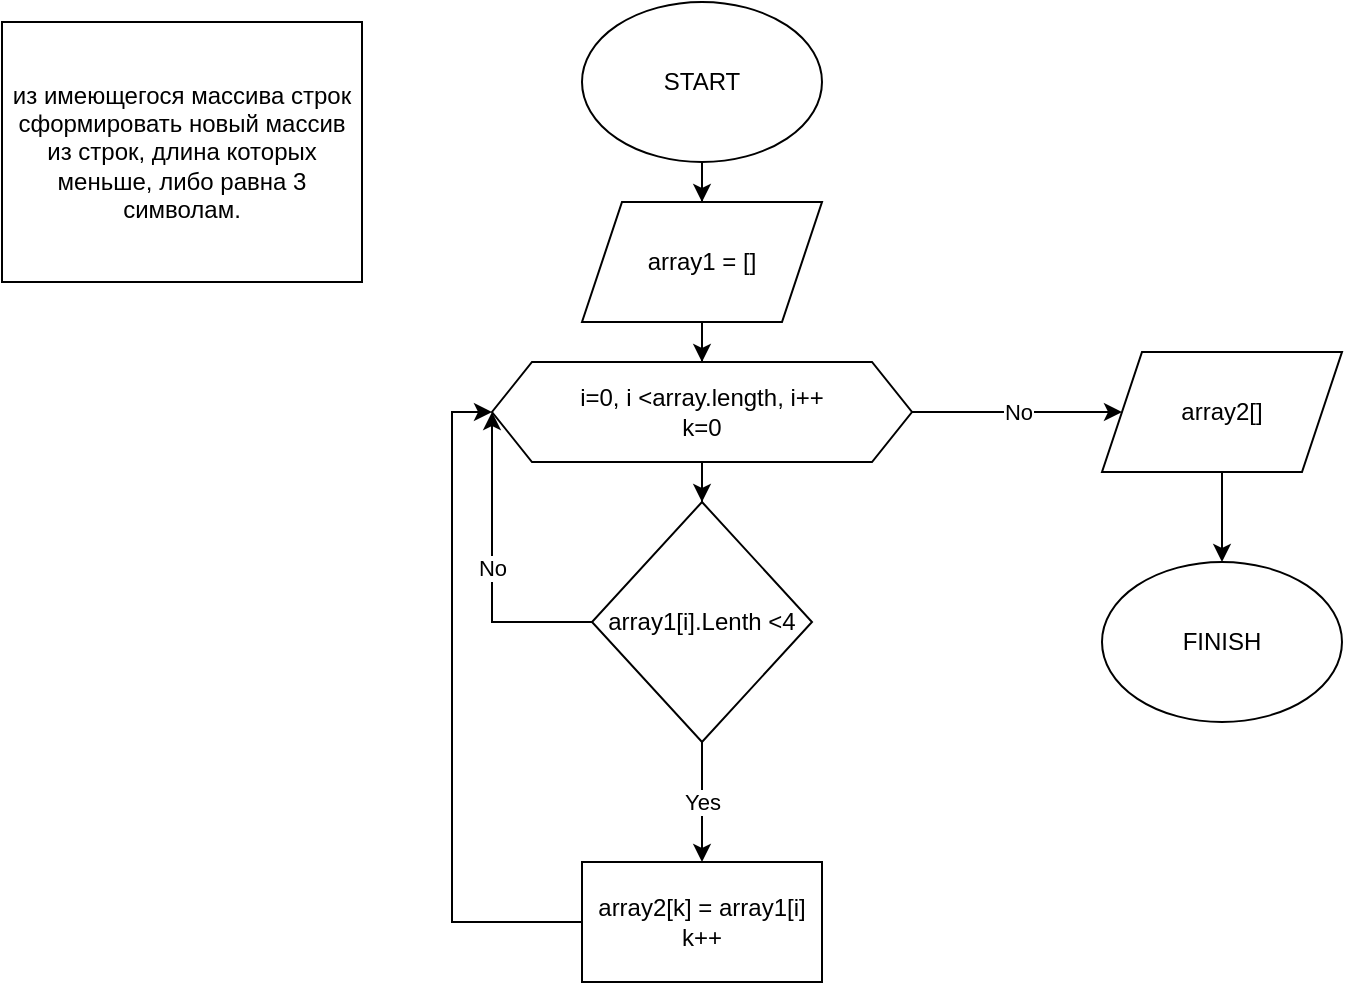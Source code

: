 <mxfile version="20.8.16" type="device"><diagram name="Страница 1" id="mhffELSE79Wucv2r8MTT"><mxGraphModel dx="1036" dy="614" grid="1" gridSize="10" guides="1" tooltips="1" connect="1" arrows="1" fold="1" page="1" pageScale="1" pageWidth="827" pageHeight="1169" math="0" shadow="0"><root><mxCell id="0"/><mxCell id="1" parent="0"/><mxCell id="IXb9c2axpNxYsT90AtSx-4" style="edgeStyle=orthogonalEdgeStyle;rounded=0;orthogonalLoop=1;jettySize=auto;html=1;entryX=0.5;entryY=0;entryDx=0;entryDy=0;" edge="1" parent="1" source="IXb9c2axpNxYsT90AtSx-1" target="IXb9c2axpNxYsT90AtSx-3"><mxGeometry relative="1" as="geometry"/></mxCell><mxCell id="IXb9c2axpNxYsT90AtSx-1" value="START" style="ellipse;whiteSpace=wrap;html=1;" vertex="1" parent="1"><mxGeometry x="380" y="30" width="120" height="80" as="geometry"/></mxCell><mxCell id="IXb9c2axpNxYsT90AtSx-2" value="из имеющегося массива строк сформировать новый массив из строк, длина которых меньше, либо равна 3 символам." style="rounded=0;whiteSpace=wrap;html=1;" vertex="1" parent="1"><mxGeometry x="90" y="40" width="180" height="130" as="geometry"/></mxCell><mxCell id="IXb9c2axpNxYsT90AtSx-10" value="" style="edgeStyle=orthogonalEdgeStyle;rounded=0;orthogonalLoop=1;jettySize=auto;html=1;" edge="1" parent="1" source="IXb9c2axpNxYsT90AtSx-3" target="IXb9c2axpNxYsT90AtSx-5"><mxGeometry relative="1" as="geometry"/></mxCell><mxCell id="IXb9c2axpNxYsT90AtSx-3" value="array1 = []" style="shape=parallelogram;perimeter=parallelogramPerimeter;whiteSpace=wrap;html=1;fixedSize=1;" vertex="1" parent="1"><mxGeometry x="380" y="130" width="120" height="60" as="geometry"/></mxCell><mxCell id="IXb9c2axpNxYsT90AtSx-7" value="No" style="edgeStyle=orthogonalEdgeStyle;rounded=0;orthogonalLoop=1;jettySize=auto;html=1;" edge="1" parent="1" source="IXb9c2axpNxYsT90AtSx-5" target="IXb9c2axpNxYsT90AtSx-6"><mxGeometry relative="1" as="geometry"/></mxCell><mxCell id="IXb9c2axpNxYsT90AtSx-14" value="" style="edgeStyle=orthogonalEdgeStyle;rounded=0;orthogonalLoop=1;jettySize=auto;html=1;" edge="1" parent="1" source="IXb9c2axpNxYsT90AtSx-5" target="IXb9c2axpNxYsT90AtSx-11"><mxGeometry relative="1" as="geometry"/></mxCell><mxCell id="IXb9c2axpNxYsT90AtSx-5" value="i=0, i &amp;lt;array.length, i++&lt;br&gt;k=0" style="shape=hexagon;perimeter=hexagonPerimeter2;whiteSpace=wrap;html=1;fixedSize=1;" vertex="1" parent="1"><mxGeometry x="335" y="210" width="210" height="50" as="geometry"/></mxCell><mxCell id="IXb9c2axpNxYsT90AtSx-9" value="" style="edgeStyle=orthogonalEdgeStyle;rounded=0;orthogonalLoop=1;jettySize=auto;html=1;" edge="1" parent="1" source="IXb9c2axpNxYsT90AtSx-6" target="IXb9c2axpNxYsT90AtSx-8"><mxGeometry relative="1" as="geometry"/></mxCell><mxCell id="IXb9c2axpNxYsT90AtSx-6" value="array2[]" style="shape=parallelogram;perimeter=parallelogramPerimeter;whiteSpace=wrap;html=1;fixedSize=1;" vertex="1" parent="1"><mxGeometry x="640" y="205" width="120" height="60" as="geometry"/></mxCell><mxCell id="IXb9c2axpNxYsT90AtSx-8" value="FINISH" style="ellipse;whiteSpace=wrap;html=1;" vertex="1" parent="1"><mxGeometry x="640" y="310" width="120" height="80" as="geometry"/></mxCell><mxCell id="IXb9c2axpNxYsT90AtSx-13" value="Yes" style="edgeStyle=orthogonalEdgeStyle;rounded=0;orthogonalLoop=1;jettySize=auto;html=1;" edge="1" parent="1" source="IXb9c2axpNxYsT90AtSx-11" target="IXb9c2axpNxYsT90AtSx-12"><mxGeometry relative="1" as="geometry"/></mxCell><mxCell id="IXb9c2axpNxYsT90AtSx-18" value="No" style="edgeStyle=orthogonalEdgeStyle;rounded=0;orthogonalLoop=1;jettySize=auto;html=1;entryX=0;entryY=0.5;entryDx=0;entryDy=0;" edge="1" parent="1" source="IXb9c2axpNxYsT90AtSx-11" target="IXb9c2axpNxYsT90AtSx-5"><mxGeometry relative="1" as="geometry"><mxPoint x="330" y="250" as="targetPoint"/><Array as="points"><mxPoint x="335" y="340"/></Array></mxGeometry></mxCell><mxCell id="IXb9c2axpNxYsT90AtSx-11" value="array1[i].Lenth &amp;lt;4" style="rhombus;whiteSpace=wrap;html=1;" vertex="1" parent="1"><mxGeometry x="385" y="280" width="110" height="120" as="geometry"/></mxCell><mxCell id="IXb9c2axpNxYsT90AtSx-15" style="edgeStyle=orthogonalEdgeStyle;rounded=0;orthogonalLoop=1;jettySize=auto;html=1;entryX=0;entryY=0.5;entryDx=0;entryDy=0;" edge="1" parent="1" source="IXb9c2axpNxYsT90AtSx-12" target="IXb9c2axpNxYsT90AtSx-5"><mxGeometry relative="1" as="geometry"><Array as="points"><mxPoint x="315" y="490"/><mxPoint x="315" y="235"/></Array></mxGeometry></mxCell><mxCell id="IXb9c2axpNxYsT90AtSx-12" value="array2[k] = array1[i]&lt;br&gt;k++" style="rounded=0;whiteSpace=wrap;html=1;" vertex="1" parent="1"><mxGeometry x="380" y="460" width="120" height="60" as="geometry"/></mxCell></root></mxGraphModel></diagram></mxfile>